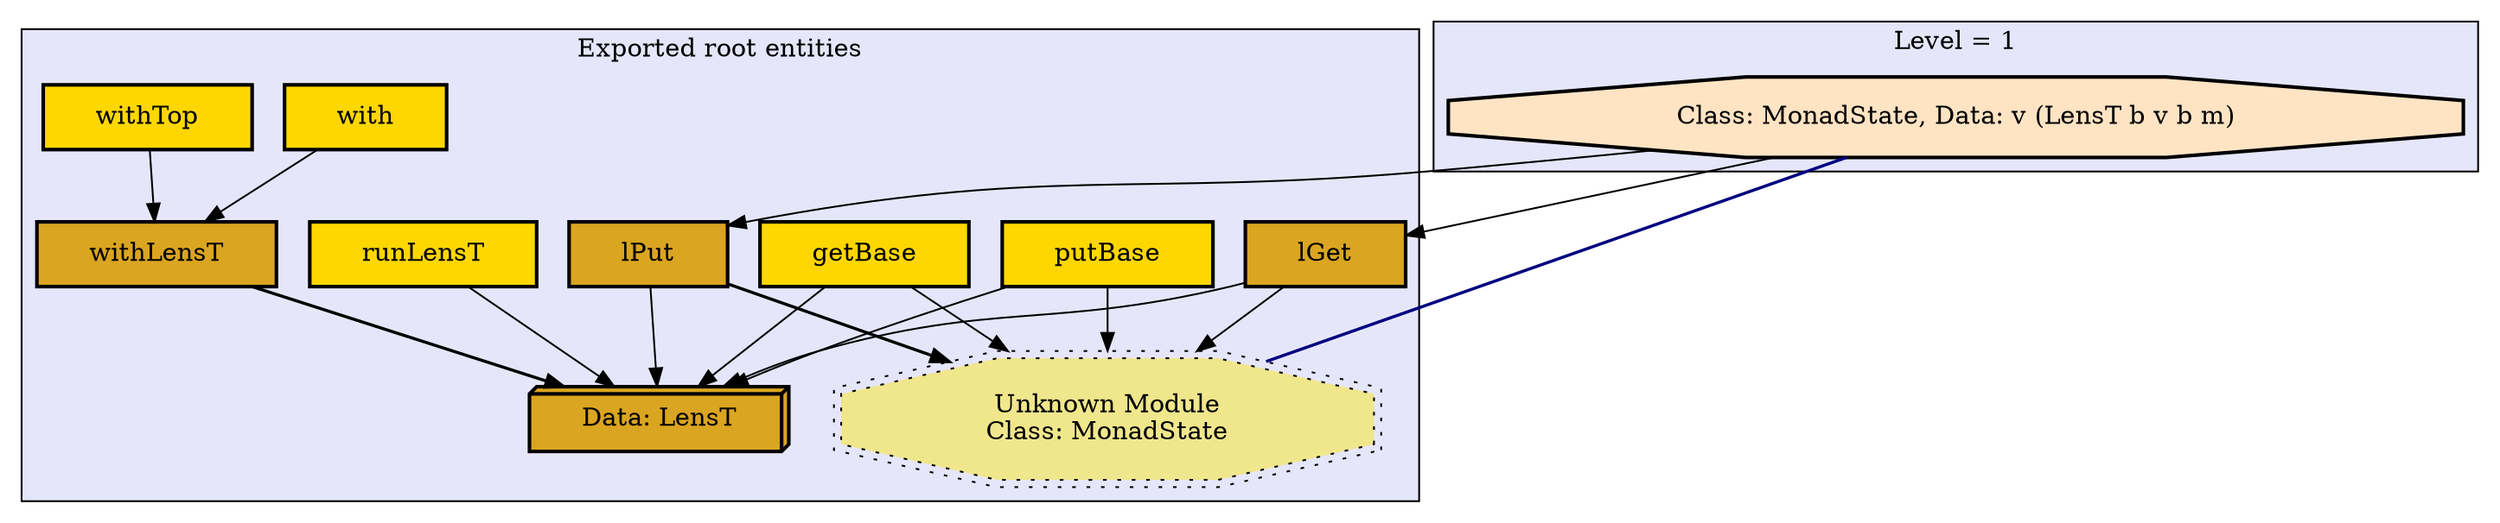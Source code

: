 digraph "Levels within Snap.Snaplet.Internal.LensT" {
    node [margin="0.4,0.1"
         ,style=filled];
    subgraph cluster_0 {
        graph [label="Exported root entities"
              ,style=filled
              ,fillcolor=lavender];
        1 [label="Data: LensT"
          ,shape=box3d
          ,fillcolor=goldenrod
          ,style="filled,bold"];
        3 [label=getBase
          ,shape=box
          ,fillcolor=gold
          ,style="filled,bold"];
        4 [label=lGet
          ,shape=box
          ,fillcolor=goldenrod
          ,style="filled,bold"];
        5 [label=lPut
          ,shape=box
          ,fillcolor=goldenrod
          ,style="filled,bold"];
        7 [label=putBase
          ,shape=box
          ,fillcolor=gold
          ,style="filled,bold"];
        8 [label=runLensT
          ,shape=box
          ,fillcolor=gold
          ,style="filled,bold"];
        9 [label=with
          ,shape=box
          ,fillcolor=gold
          ,style="filled,bold"];
        10 [label=withLensT
           ,shape=box
           ,fillcolor=goldenrod
           ,style="filled,bold"];
        11 [label=withTop
           ,shape=box
           ,fillcolor=gold
           ,style="filled,bold"];
        12 [label="Unknown Module\nClass: MonadState"
           ,shape=doubleoctagon
           ,fillcolor=khaki
           ,style="filled,dotted"];
    }
    subgraph cluster_1 {
        graph [label="Level = 1"
              ,style=filled
              ,fillcolor=lavender];
        2 [label="Class: MonadState, Data: v (LensT b v b m)"
          ,shape=octagon
          ,fillcolor=bisque
          ,style="filled,bold"];
    }
    2 -> 4 [penwidth=1,color=black];
    2 -> 5 [penwidth=1,color=black];
    3 -> 1 [penwidth=1,color=black];
    3 -> 12 [penwidth=1
            ,color=black];
    4 -> 1 [penwidth=1,color=black];
    4 -> 12 [penwidth=1
            ,color=black];
    5 -> 1 [penwidth=1,color=black];
    5 -> 12 [penwidth=1.6931471805599454
            ,color=black];
    7 -> 1 [penwidth=1,color=black];
    7 -> 12 [penwidth=1
            ,color=black];
    8 -> 1 [penwidth=1,color=black];
    9 -> 10 [penwidth=1
            ,color=black];
    10 -> 1 [penwidth=1.6931471805599454
            ,color=black];
    11 -> 10 [penwidth=1
             ,color=black];
    12 -> 2 [penwidth=1.6931471805599454
            ,color=navy
            ,dir=none];
}
